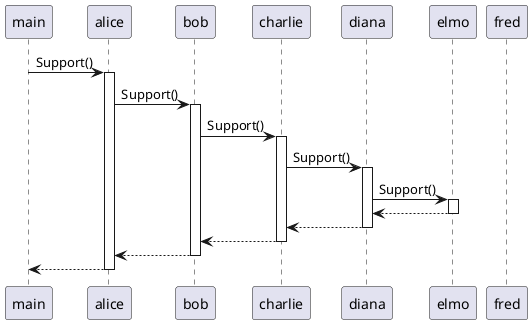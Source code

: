 @startuml
'https://plantuml.com/sequence-diagram

participant main
participant alice
participant bob
participant charlie
participant diana
participant elmo
participant fred

autoactivate on
main -> alice: Support()
alice -> bob: Support()
bob -> charlie: Support()
charlie -> diana: Support()
diana -> elmo: Support()
return
return
return
return
return


@enduml